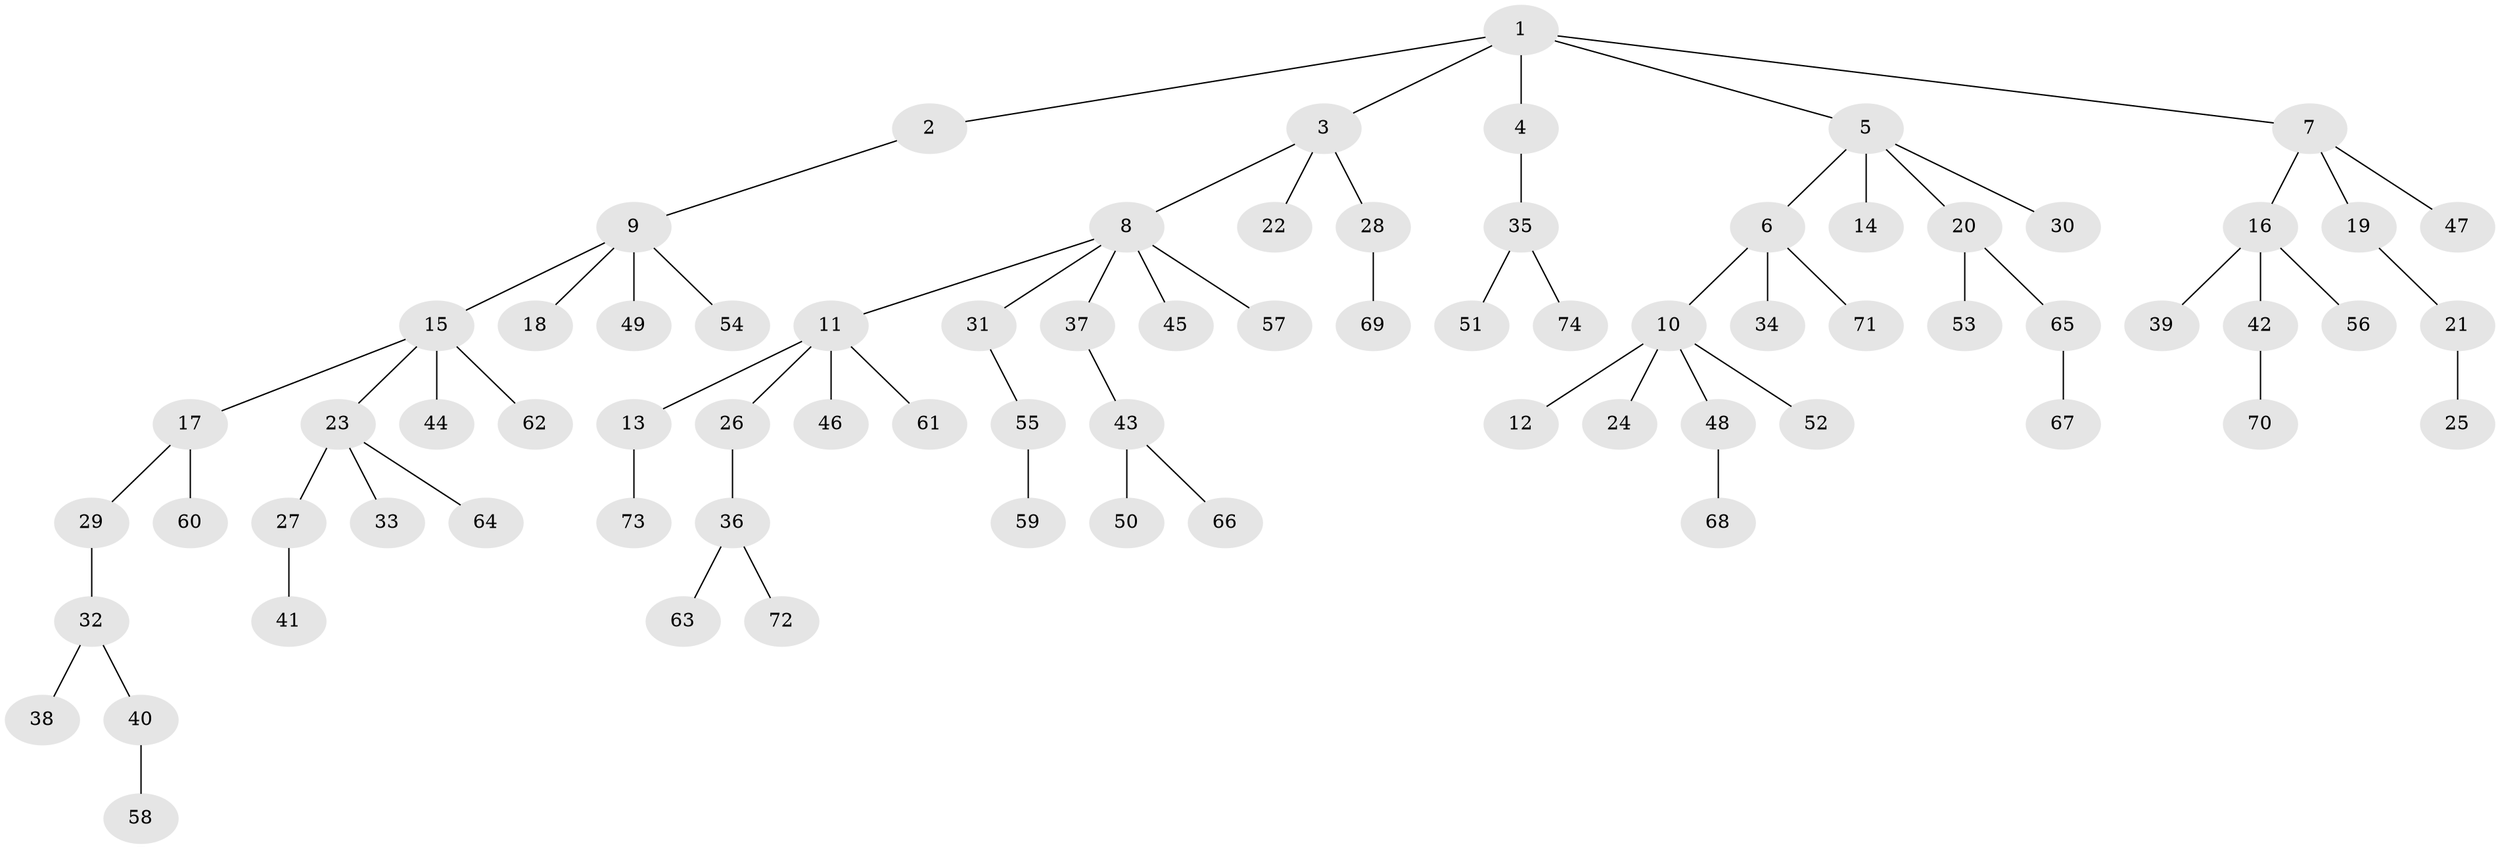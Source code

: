 // coarse degree distribution, {5: 0.0625, 2: 0.20833333333333334, 3: 0.125, 4: 0.08333333333333333, 1: 0.5208333333333334}
// Generated by graph-tools (version 1.1) at 2025/24/03/03/25 07:24:09]
// undirected, 74 vertices, 73 edges
graph export_dot {
graph [start="1"]
  node [color=gray90,style=filled];
  1;
  2;
  3;
  4;
  5;
  6;
  7;
  8;
  9;
  10;
  11;
  12;
  13;
  14;
  15;
  16;
  17;
  18;
  19;
  20;
  21;
  22;
  23;
  24;
  25;
  26;
  27;
  28;
  29;
  30;
  31;
  32;
  33;
  34;
  35;
  36;
  37;
  38;
  39;
  40;
  41;
  42;
  43;
  44;
  45;
  46;
  47;
  48;
  49;
  50;
  51;
  52;
  53;
  54;
  55;
  56;
  57;
  58;
  59;
  60;
  61;
  62;
  63;
  64;
  65;
  66;
  67;
  68;
  69;
  70;
  71;
  72;
  73;
  74;
  1 -- 2;
  1 -- 3;
  1 -- 4;
  1 -- 5;
  1 -- 7;
  2 -- 9;
  3 -- 8;
  3 -- 22;
  3 -- 28;
  4 -- 35;
  5 -- 6;
  5 -- 14;
  5 -- 20;
  5 -- 30;
  6 -- 10;
  6 -- 34;
  6 -- 71;
  7 -- 16;
  7 -- 19;
  7 -- 47;
  8 -- 11;
  8 -- 31;
  8 -- 37;
  8 -- 45;
  8 -- 57;
  9 -- 15;
  9 -- 18;
  9 -- 49;
  9 -- 54;
  10 -- 12;
  10 -- 24;
  10 -- 48;
  10 -- 52;
  11 -- 13;
  11 -- 26;
  11 -- 46;
  11 -- 61;
  13 -- 73;
  15 -- 17;
  15 -- 23;
  15 -- 44;
  15 -- 62;
  16 -- 39;
  16 -- 42;
  16 -- 56;
  17 -- 29;
  17 -- 60;
  19 -- 21;
  20 -- 53;
  20 -- 65;
  21 -- 25;
  23 -- 27;
  23 -- 33;
  23 -- 64;
  26 -- 36;
  27 -- 41;
  28 -- 69;
  29 -- 32;
  31 -- 55;
  32 -- 38;
  32 -- 40;
  35 -- 51;
  35 -- 74;
  36 -- 63;
  36 -- 72;
  37 -- 43;
  40 -- 58;
  42 -- 70;
  43 -- 50;
  43 -- 66;
  48 -- 68;
  55 -- 59;
  65 -- 67;
}
